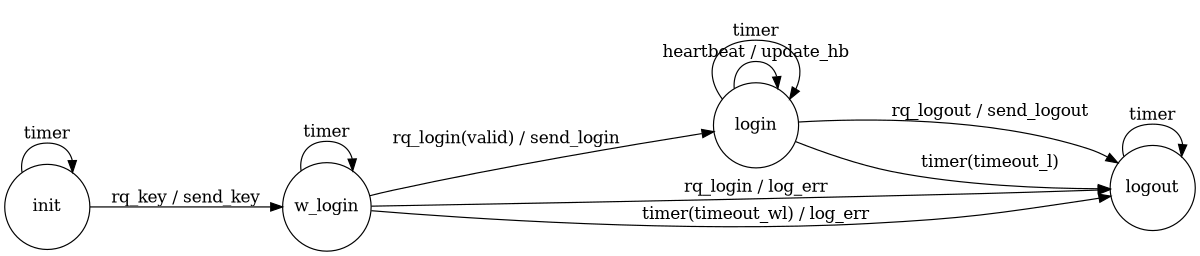
digraph finite_state_machine {
	rankdir=LR;
	size="8,5"
	node [shape = circle, width=1];



init -> w_login [label="rq_key / send_key"]
init -> init [label="timer"]

w_login -> login [label="rq_login(valid) / send_login"]
w_login -> logout [label="rq_login / log_err"]
w_login -> logout [label="timer(timeout_wl) / log_err"]
w_login -> w_login [label="timer"]

login -> logout [label="rq_logout / send_logout"]
login -> login [label="heartbeat / update_hb"]
login -> logout [label="timer(timeout_l)"]
login -> login [label="timer"]

logout -> logout [label="timer"]
}

